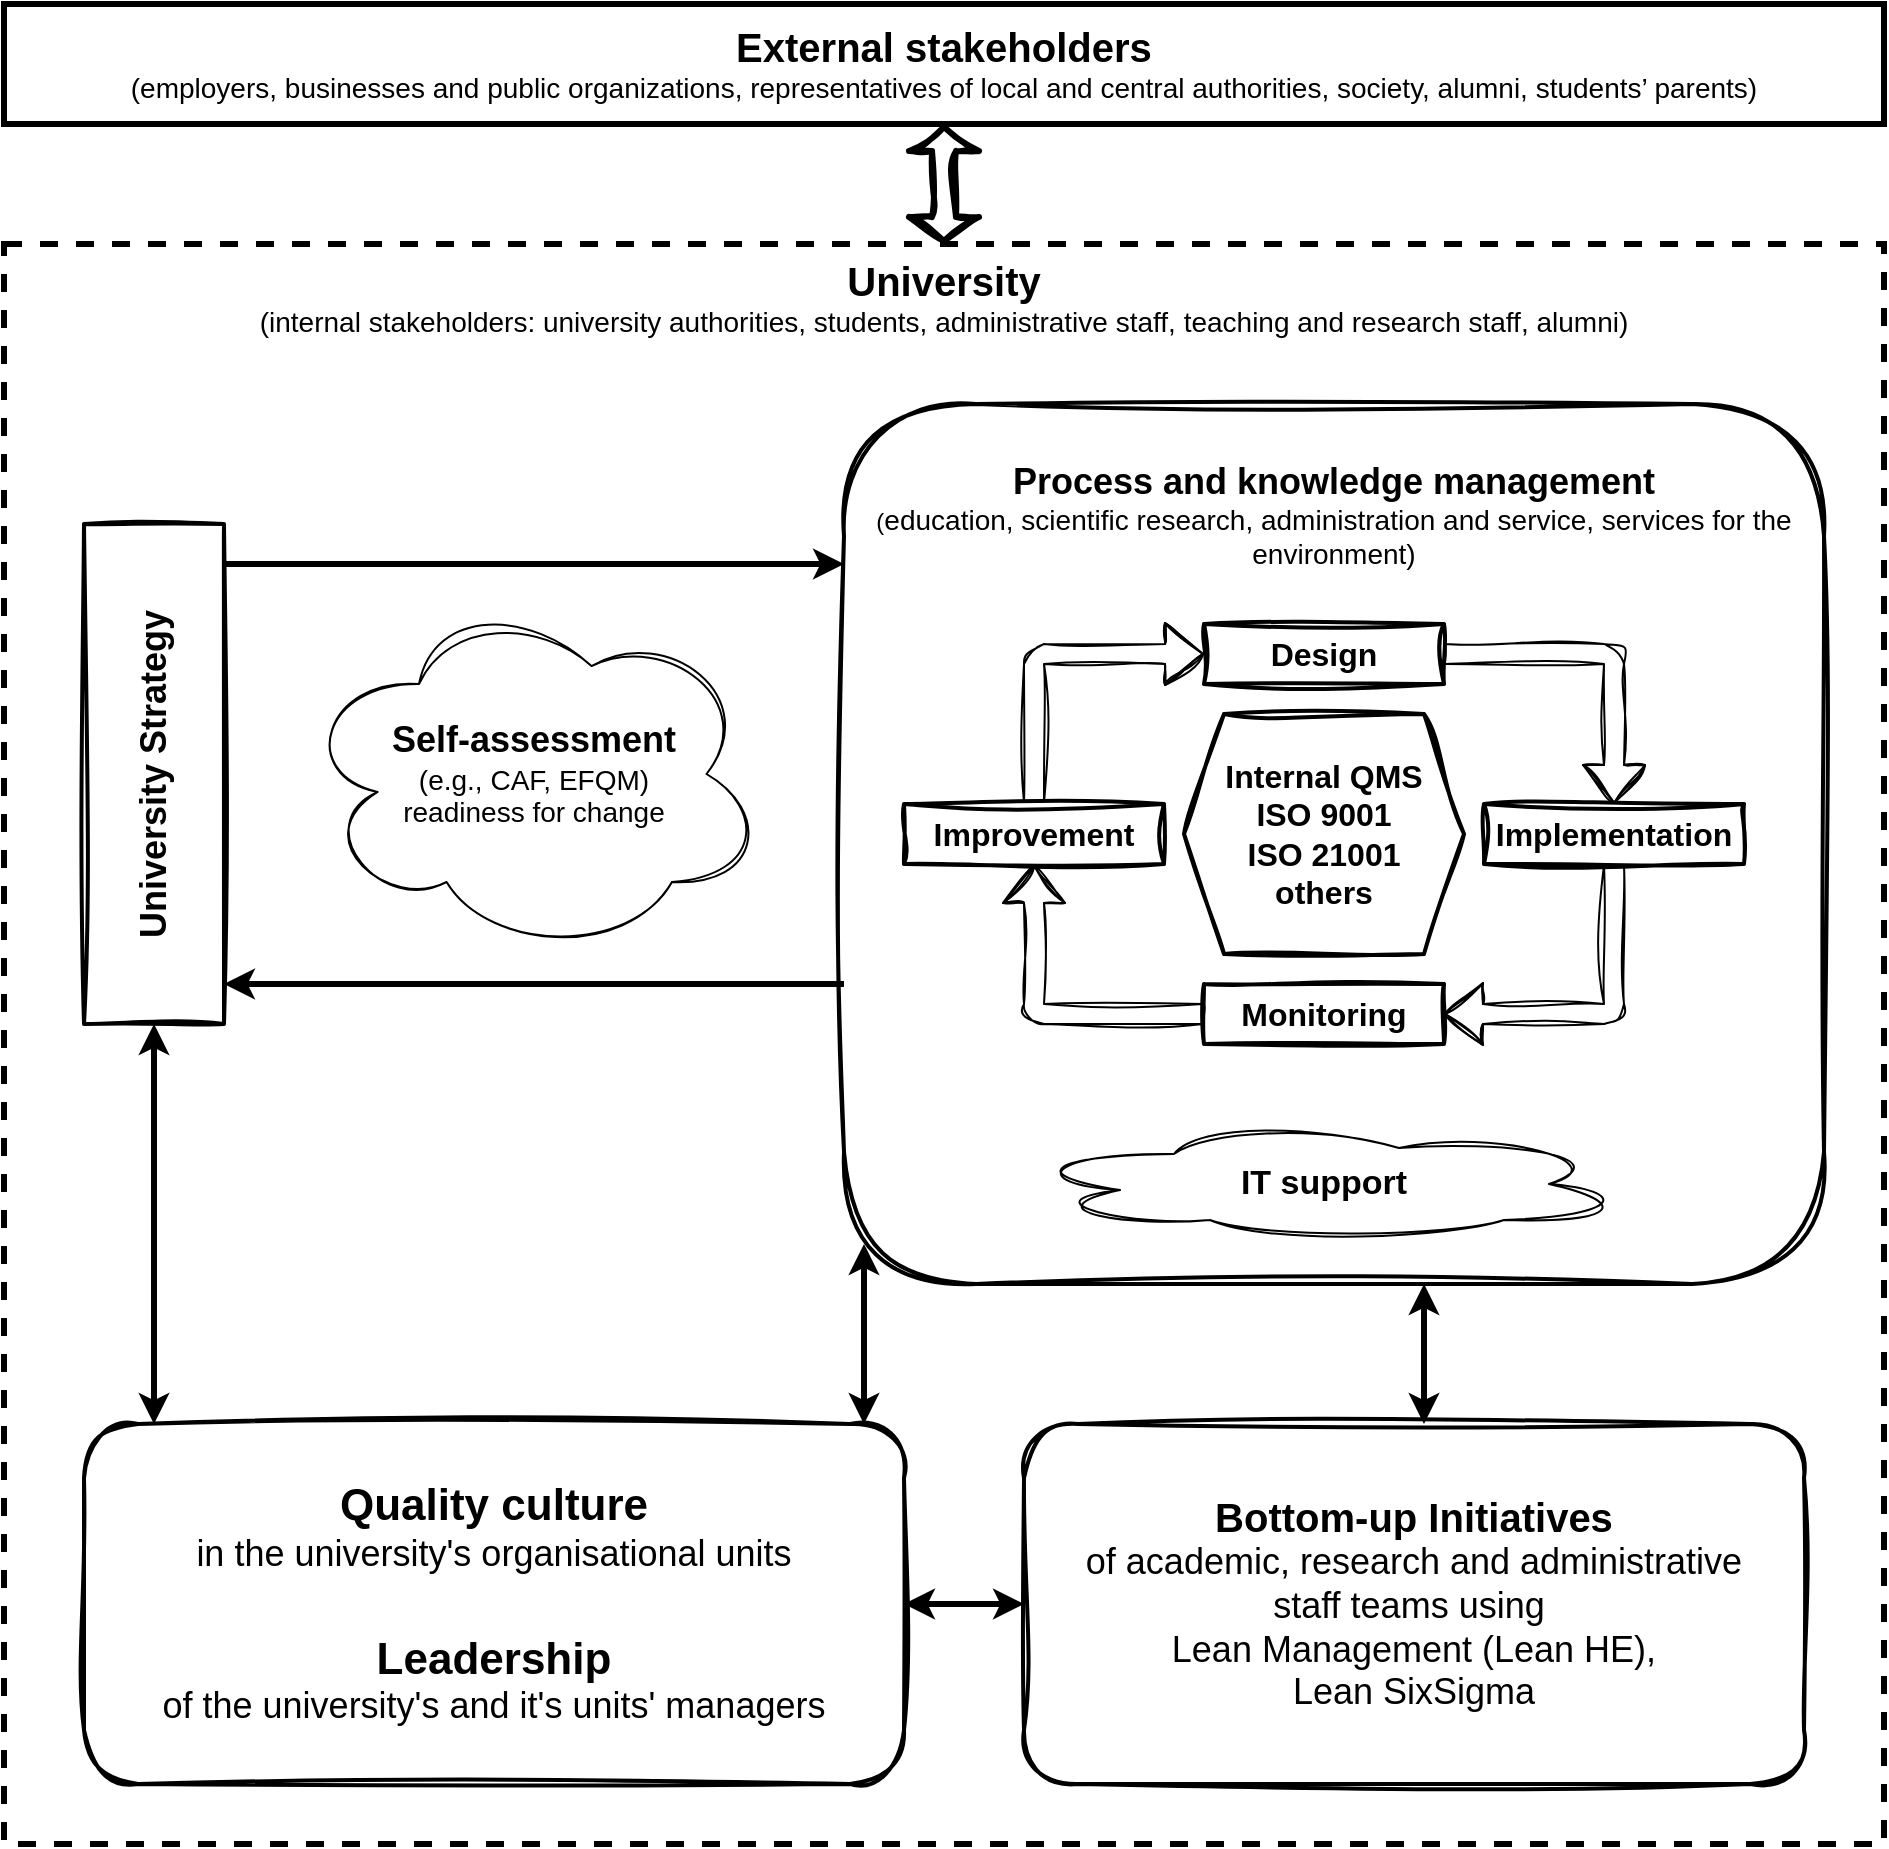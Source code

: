 <mxfile version="28.0.6">
  <diagram name="Strona-1" id="26SbDysGSmhnUaPpNsRJ">
    <mxGraphModel dx="1984" dy="1250" grid="1" gridSize="10" guides="1" tooltips="1" connect="1" arrows="1" fold="1" page="1" pageScale="1" pageWidth="827" pageHeight="1169" math="0" shadow="0">
      <root>
        <mxCell id="0" />
        <mxCell id="1" parent="0" />
        <mxCell id="O6e28tG1GYHOSvyffjGR-31" value="" style="group" parent="1" vertex="1" connectable="0">
          <mxGeometry x="40" y="40" width="940" height="920" as="geometry" />
        </mxCell>
        <mxCell id="O6e28tG1GYHOSvyffjGR-23" value="" style="group" parent="O6e28tG1GYHOSvyffjGR-31" vertex="1" connectable="0">
          <mxGeometry y="120" width="940" height="800" as="geometry" />
        </mxCell>
        <mxCell id="O6e28tG1GYHOSvyffjGR-28" value="" style="group" parent="O6e28tG1GYHOSvyffjGR-23" vertex="1" connectable="0">
          <mxGeometry width="940" height="800" as="geometry" />
        </mxCell>
        <mxCell id="O6e28tG1GYHOSvyffjGR-2" value="&lt;font style=&quot;font-size: 20px;&quot;&gt;&lt;b&gt;University&lt;/b&gt;&lt;/font&gt;&lt;br&gt;&lt;font style=&quot;font-size: 14px;&quot;&gt;(internal stakeholders: university authorities, students, administrative staff, teaching and research staff, alumni)&lt;br&gt;&lt;/font&gt;" style="rounded=0;whiteSpace=wrap;html=1;dashed=1;strokeWidth=3;fillColor=#FFFFFF;strokeColor=#000000;verticalAlign=top;align=center;horizontal=1;gradientColor=none;" parent="O6e28tG1GYHOSvyffjGR-28" vertex="1">
          <mxGeometry width="940" height="800" as="geometry" />
        </mxCell>
        <mxCell id="O6e28tG1GYHOSvyffjGR-27" value="" style="group" parent="O6e28tG1GYHOSvyffjGR-28" vertex="1" connectable="0">
          <mxGeometry x="40" y="80" width="870" height="690" as="geometry" />
        </mxCell>
        <mxCell id="O6e28tG1GYHOSvyffjGR-8" value="&lt;font style=&quot;&quot;&gt;&lt;b style=&quot;&quot;&gt;&lt;font style=&quot;font-size: 22px;&quot;&gt;Quality culture&lt;/font&gt;&lt;/b&gt;&lt;br&gt;&lt;span style=&quot;font-size: 18px;&quot;&gt;in the university&#39;s organisational units&lt;/span&gt;&lt;br&gt;&lt;br&gt;&lt;br&gt;&lt;b style=&quot;&quot;&gt;&lt;font style=&quot;font-size: 22px;&quot;&gt;Leadership&lt;/font&gt;&lt;/b&gt;&lt;br&gt;&lt;span style=&quot;font-size: 18px;&quot;&gt;of the university&#39;s and it&#39;s units&#39; managers&lt;/span&gt;&lt;/font&gt;" style="rounded=1;whiteSpace=wrap;html=1;sketch=1;curveFitting=1;jiggle=2;strokeWidth=2;" parent="O6e28tG1GYHOSvyffjGR-27" vertex="1">
          <mxGeometry y="510" width="410" height="180" as="geometry" />
        </mxCell>
        <mxCell id="O6e28tG1GYHOSvyffjGR-21" value="&lt;font style=&quot;&quot;&gt;&lt;b style=&quot;&quot;&gt;&lt;font style=&quot;font-size: 20px;&quot;&gt;Bottom-up Initiatives&lt;/font&gt;&lt;/b&gt;&lt;br&gt;&lt;span style=&quot;font-size: 18px;&quot;&gt;of academic, research and administrative &lt;br&gt;staff teams using&amp;nbsp;&lt;br&gt;&lt;/span&gt;&lt;span style=&quot;font-size: 18px;&quot;&gt;Lean Management (Lean HE), &lt;br&gt;Lean SixSigma&lt;/span&gt;&lt;/font&gt;" style="rounded=1;whiteSpace=wrap;html=1;sketch=1;curveFitting=1;jiggle=2;glass=0;strokeWidth=2;" parent="O6e28tG1GYHOSvyffjGR-27" vertex="1">
          <mxGeometry x="470" y="510" width="390" height="180" as="geometry" />
        </mxCell>
        <mxCell id="O6e28tG1GYHOSvyffjGR-26" value="" style="group" parent="O6e28tG1GYHOSvyffjGR-27" vertex="1" connectable="0">
          <mxGeometry width="870" height="440" as="geometry" />
        </mxCell>
        <mxCell id="O6e28tG1GYHOSvyffjGR-6" value="" style="group;rounded=1;sketch=1;curveFitting=1;jiggle=2;" parent="O6e28tG1GYHOSvyffjGR-26" vertex="1" connectable="0">
          <mxGeometry y="60" width="340" height="250" as="geometry" />
        </mxCell>
        <mxCell id="O6e28tG1GYHOSvyffjGR-4" value="&lt;font size=&quot;1&quot; style=&quot;&quot;&gt;&lt;b style=&quot;font-size: 18px;&quot;&gt;University Strategy&lt;/b&gt;&lt;/font&gt;" style="rounded=0;whiteSpace=wrap;html=1;strokeWidth=2;horizontal=0;sketch=1;curveFitting=1;jiggle=2;" parent="O6e28tG1GYHOSvyffjGR-6" vertex="1">
          <mxGeometry width="70" height="250.0" as="geometry" />
        </mxCell>
        <mxCell id="O6e28tG1GYHOSvyffjGR-5" value="&lt;font style=&quot;&quot;&gt;&lt;b style=&quot;&quot;&gt;&lt;font style=&quot;font-size: 18px;&quot;&gt;Self-assessment&lt;/font&gt;&lt;/b&gt;&lt;br&gt;&lt;span style=&quot;font-size: 14px;&quot;&gt;(e.g., CAF, EFQM)&lt;/span&gt;&lt;br&gt;&lt;span style=&quot;font-size: 14px;&quot;&gt;readiness for change&lt;/span&gt;&lt;/font&gt;" style="ellipse;shape=cloud;whiteSpace=wrap;html=1;sketch=1;curveFitting=1;jiggle=2;" parent="O6e28tG1GYHOSvyffjGR-6" vertex="1">
          <mxGeometry x="110" y="35" width="230" height="180" as="geometry" />
        </mxCell>
        <mxCell id="O6e28tG1GYHOSvyffjGR-25" value="" style="group" parent="O6e28tG1GYHOSvyffjGR-26" vertex="1" connectable="0">
          <mxGeometry x="380" width="490" height="440" as="geometry" />
        </mxCell>
        <mxCell id="O6e28tG1GYHOSvyffjGR-7" value="&lt;b&gt;&lt;font style=&quot;font-size: 18px;&quot;&gt;&lt;br&gt;Process and knowledge management&lt;/font&gt;&lt;/b&gt;&lt;br&gt;&lt;font style=&quot;&quot;&gt;(&lt;/font&gt;&lt;font style=&quot;font-size: 14px;&quot;&gt;education, scientific research, administration and service, services for the environment)&lt;/font&gt;" style="rounded=1;whiteSpace=wrap;html=1;verticalAlign=top;sketch=1;curveFitting=1;jiggle=2;strokeWidth=2;" parent="O6e28tG1GYHOSvyffjGR-25" vertex="1">
          <mxGeometry width="490" height="440" as="geometry" />
        </mxCell>
        <mxCell id="O6e28tG1GYHOSvyffjGR-24" value="" style="group" parent="O6e28tG1GYHOSvyffjGR-25" vertex="1" connectable="0">
          <mxGeometry x="40" y="110" width="410" height="310" as="geometry" />
        </mxCell>
        <mxCell id="O6e28tG1GYHOSvyffjGR-19" value="" style="group" parent="O6e28tG1GYHOSvyffjGR-24" vertex="1" connectable="0">
          <mxGeometry width="410" height="210" as="geometry" />
        </mxCell>
        <mxCell id="O6e28tG1GYHOSvyffjGR-9" value="&lt;b&gt;&lt;font style=&quot;font-size: 16px;&quot;&gt;Design&lt;/font&gt;&lt;/b&gt;" style="rounded=0;whiteSpace=wrap;html=1;strokeWidth=2;sketch=1;curveFitting=1;jiggle=2;" parent="O6e28tG1GYHOSvyffjGR-19" vertex="1">
          <mxGeometry x="140" width="120" height="30" as="geometry" />
        </mxCell>
        <mxCell id="O6e28tG1GYHOSvyffjGR-10" value="&lt;b&gt;&lt;font style=&quot;font-size: 16px;&quot;&gt;Monitoring&lt;/font&gt;&lt;/b&gt;" style="rounded=0;whiteSpace=wrap;html=1;strokeWidth=2;sketch=1;curveFitting=1;jiggle=2;" parent="O6e28tG1GYHOSvyffjGR-19" vertex="1">
          <mxGeometry x="140" y="180" width="120" height="30" as="geometry" />
        </mxCell>
        <mxCell id="O6e28tG1GYHOSvyffjGR-18" style="edgeStyle=orthogonalEdgeStyle;rounded=1;orthogonalLoop=1;jettySize=auto;html=1;exitX=0.5;exitY=0;exitDx=0;exitDy=0;entryX=0;entryY=0.5;entryDx=0;entryDy=0;shape=flexArrow;targetPerimeterSpacing=1;sourcePerimeterSpacing=1;sketch=1;curveFitting=1;jiggle=2;" parent="O6e28tG1GYHOSvyffjGR-19" source="O6e28tG1GYHOSvyffjGR-11" target="O6e28tG1GYHOSvyffjGR-9" edge="1">
          <mxGeometry relative="1" as="geometry" />
        </mxCell>
        <mxCell id="O6e28tG1GYHOSvyffjGR-11" value="&lt;b&gt;&lt;font style=&quot;font-size: 16px;&quot;&gt;Improvement&lt;/font&gt;&lt;/b&gt;" style="rounded=0;whiteSpace=wrap;html=1;strokeWidth=2;sketch=1;curveFitting=1;jiggle=2;" parent="O6e28tG1GYHOSvyffjGR-19" vertex="1">
          <mxGeometry x="-10" y="90" width="130" height="30" as="geometry" />
        </mxCell>
        <mxCell id="O6e28tG1GYHOSvyffjGR-17" style="edgeStyle=orthogonalEdgeStyle;rounded=1;orthogonalLoop=1;jettySize=auto;html=1;exitX=0;exitY=0.5;exitDx=0;exitDy=0;entryX=0.5;entryY=1;entryDx=0;entryDy=0;shape=flexArrow;targetPerimeterSpacing=1;sourcePerimeterSpacing=1;sketch=1;curveFitting=1;jiggle=2;" parent="O6e28tG1GYHOSvyffjGR-19" source="O6e28tG1GYHOSvyffjGR-10" target="O6e28tG1GYHOSvyffjGR-11" edge="1">
          <mxGeometry relative="1" as="geometry" />
        </mxCell>
        <mxCell id="O6e28tG1GYHOSvyffjGR-16" style="edgeStyle=orthogonalEdgeStyle;rounded=1;orthogonalLoop=1;jettySize=auto;html=1;exitX=0.5;exitY=1;exitDx=0;exitDy=0;entryX=1;entryY=0.5;entryDx=0;entryDy=0;shape=flexArrow;targetPerimeterSpacing=1;sourcePerimeterSpacing=1;sketch=1;curveFitting=1;jiggle=2;" parent="O6e28tG1GYHOSvyffjGR-19" source="O6e28tG1GYHOSvyffjGR-12" target="O6e28tG1GYHOSvyffjGR-10" edge="1">
          <mxGeometry relative="1" as="geometry" />
        </mxCell>
        <mxCell id="O6e28tG1GYHOSvyffjGR-12" value="&lt;b&gt;&lt;font style=&quot;font-size: 16px;&quot;&gt;Implementation&lt;/font&gt;&lt;/b&gt;" style="rounded=0;whiteSpace=wrap;html=1;strokeWidth=2;sketch=1;curveFitting=1;jiggle=2;" parent="O6e28tG1GYHOSvyffjGR-19" vertex="1">
          <mxGeometry x="280" y="90" width="130" height="30" as="geometry" />
        </mxCell>
        <mxCell id="O6e28tG1GYHOSvyffjGR-15" style="edgeStyle=orthogonalEdgeStyle;rounded=1;orthogonalLoop=1;jettySize=auto;html=1;exitX=1;exitY=0.5;exitDx=0;exitDy=0;entryX=0.5;entryY=0;entryDx=0;entryDy=0;shape=flexArrow;targetPerimeterSpacing=1;sourcePerimeterSpacing=1;sketch=1;curveFitting=1;jiggle=2;" parent="O6e28tG1GYHOSvyffjGR-19" source="O6e28tG1GYHOSvyffjGR-9" target="O6e28tG1GYHOSvyffjGR-12" edge="1">
          <mxGeometry relative="1" as="geometry" />
        </mxCell>
        <mxCell id="O6e28tG1GYHOSvyffjGR-14" value="&lt;b style=&quot;font-size: 16px;&quot;&gt;Internal QMS&lt;br&gt;ISO 9001&lt;br&gt;ISO 21001&lt;br&gt;others&lt;/b&gt;" style="shape=hexagon;perimeter=hexagonPerimeter2;whiteSpace=wrap;html=1;fixedSize=1;sketch=1;curveFitting=1;jiggle=2;strokeWidth=2;" parent="O6e28tG1GYHOSvyffjGR-19" vertex="1">
          <mxGeometry x="130" y="45" width="140" height="120" as="geometry" />
        </mxCell>
        <mxCell id="O6e28tG1GYHOSvyffjGR-22" value="&lt;b style=&quot;border-color: var(--border-color);&quot;&gt;&lt;font style=&quot;border-color: var(--border-color); font-size: 17px;&quot;&gt;IT support&lt;/font&gt;&lt;/b&gt;" style="ellipse;shape=cloud;whiteSpace=wrap;html=1;sketch=1;curveFitting=1;jiggle=2;" parent="O6e28tG1GYHOSvyffjGR-24" vertex="1">
          <mxGeometry x="50" y="250" width="300" height="60" as="geometry" />
        </mxCell>
        <mxCell id="O6e28tG1GYHOSvyffjGR-32" value="" style="group" parent="O6e28tG1GYHOSvyffjGR-31" vertex="1" connectable="0">
          <mxGeometry width="940" height="60" as="geometry" />
        </mxCell>
        <mxCell id="O6e28tG1GYHOSvyffjGR-30" value="" style="group" parent="O6e28tG1GYHOSvyffjGR-32" vertex="1" connectable="0">
          <mxGeometry width="940" height="60" as="geometry" />
        </mxCell>
        <mxCell id="O6e28tG1GYHOSvyffjGR-29" value="" style="group" parent="O6e28tG1GYHOSvyffjGR-30" vertex="1" connectable="0">
          <mxGeometry width="940" height="60" as="geometry" />
        </mxCell>
        <mxCell id="O6e28tG1GYHOSvyffjGR-1" value="&lt;b&gt;&lt;font style=&quot;font-size: 20px;&quot;&gt;External stakeholders&lt;/font&gt;&lt;/b&gt;&lt;br&gt;&lt;font style=&quot;font-size: 14px;&quot;&gt;(employers, businesses and public organizations, representatives of local and central authorities, society, alumni, students’ parents)&lt;/font&gt;" style="rounded=0;whiteSpace=wrap;html=1;strokeWidth=3;fillColor=#FFFFFF;strokeColor=#000000;gradientColor=none;" parent="O6e28tG1GYHOSvyffjGR-29" vertex="1">
          <mxGeometry width="940" height="60" as="geometry" />
        </mxCell>
        <mxCell id="O6e28tG1GYHOSvyffjGR-3" value="" style="rounded=0;orthogonalLoop=1;jettySize=auto;html=1;shape=flexArrow;startArrow=block;strokeWidth=3;endSize=3;startSize=3;targetPerimeterSpacing=0;elbow=vertical;sketch=1;curveFitting=1;jiggle=2;" parent="O6e28tG1GYHOSvyffjGR-32" source="O6e28tG1GYHOSvyffjGR-1" target="O6e28tG1GYHOSvyffjGR-2" edge="1">
          <mxGeometry relative="1" as="geometry" />
        </mxCell>
        <mxCell id="O6e28tG1GYHOSvyffjGR-33" value="" style="endArrow=classic;html=1;rounded=0;strokeWidth=3;" parent="1" edge="1">
          <mxGeometry width="50" height="50" relative="1" as="geometry">
            <mxPoint x="150" y="320" as="sourcePoint" />
            <mxPoint x="460" y="320" as="targetPoint" />
          </mxGeometry>
        </mxCell>
        <mxCell id="O6e28tG1GYHOSvyffjGR-34" value="" style="endArrow=none;html=1;rounded=0;strokeWidth=3;startArrow=classic;startFill=1;endFill=0;" parent="1" edge="1">
          <mxGeometry width="50" height="50" relative="1" as="geometry">
            <mxPoint x="150" y="530" as="sourcePoint" />
            <mxPoint x="460" y="530" as="targetPoint" />
          </mxGeometry>
        </mxCell>
        <mxCell id="O6e28tG1GYHOSvyffjGR-35" value="" style="endArrow=classic;html=1;rounded=0;strokeWidth=3;startArrow=classic;startFill=1;endFill=1;" parent="1" edge="1">
          <mxGeometry width="50" height="50" relative="1" as="geometry">
            <mxPoint x="490" y="840" as="sourcePoint" />
            <mxPoint x="550" y="840" as="targetPoint" />
          </mxGeometry>
        </mxCell>
        <mxCell id="O6e28tG1GYHOSvyffjGR-36" value="" style="endArrow=classic;html=1;rounded=0;strokeWidth=3;startArrow=classic;startFill=1;endFill=1;" parent="1" edge="1">
          <mxGeometry width="50" height="50" relative="1" as="geometry">
            <mxPoint x="470" y="750" as="sourcePoint" />
            <mxPoint x="470" y="660" as="targetPoint" />
          </mxGeometry>
        </mxCell>
        <mxCell id="O6e28tG1GYHOSvyffjGR-37" value="" style="endArrow=classic;html=1;rounded=0;strokeWidth=3;startArrow=classic;startFill=1;endFill=1;" parent="1" edge="1">
          <mxGeometry width="50" height="50" relative="1" as="geometry">
            <mxPoint x="750" y="750" as="sourcePoint" />
            <mxPoint x="750" y="680" as="targetPoint" />
          </mxGeometry>
        </mxCell>
        <mxCell id="O6e28tG1GYHOSvyffjGR-38" value="" style="endArrow=classic;html=1;rounded=0;strokeWidth=3;startArrow=classic;startFill=1;endFill=1;" parent="1" edge="1">
          <mxGeometry width="50" height="50" relative="1" as="geometry">
            <mxPoint x="115" y="750" as="sourcePoint" />
            <mxPoint x="115" y="550" as="targetPoint" />
          </mxGeometry>
        </mxCell>
      </root>
    </mxGraphModel>
  </diagram>
</mxfile>
